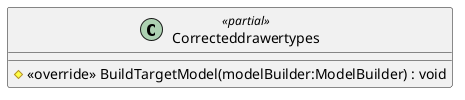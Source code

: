 @startuml
class Correcteddrawertypes <<partial>> {
    # <<override>> BuildTargetModel(modelBuilder:ModelBuilder) : void
}
@enduml

